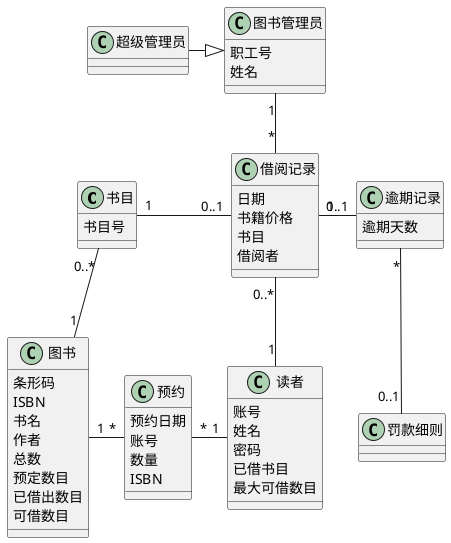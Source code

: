 @startuml
class 书目{
     书目号
}
class 图书{
    条形码
    ISBN
    书名
    作者
    总数
    预定数目
    已借出数目
    可借数目
}
class 预约{
    预约日期
    账号
    数量
    ISBN
}
class 读者{
    账号
    姓名
    密码
    已借书目
    最大可借数目
}
class 借阅记录{
    日期
    书籍价格
    书目
    借阅者
}
class 逾期记录{
    逾期天数
}
class 罚款细则{
}
class 图书管理员{
    职工号
    姓名
}
class 超级管理员{
}

书目 "0..*" - "1" 图书
图书 "1"--right--"*"预约
预约 "*"-right-"1"读者
读者 "1"-up-"0..*"借阅记录
借阅记录 "0..1"-left-"1"书目
借阅记录 "1"-"0..1"逾期记录
借阅记录"*"-up-"1"图书管理员
逾期记录"*"--"0..1"罚款细则
图书管理员<|-left-超级管理员
@enduml

